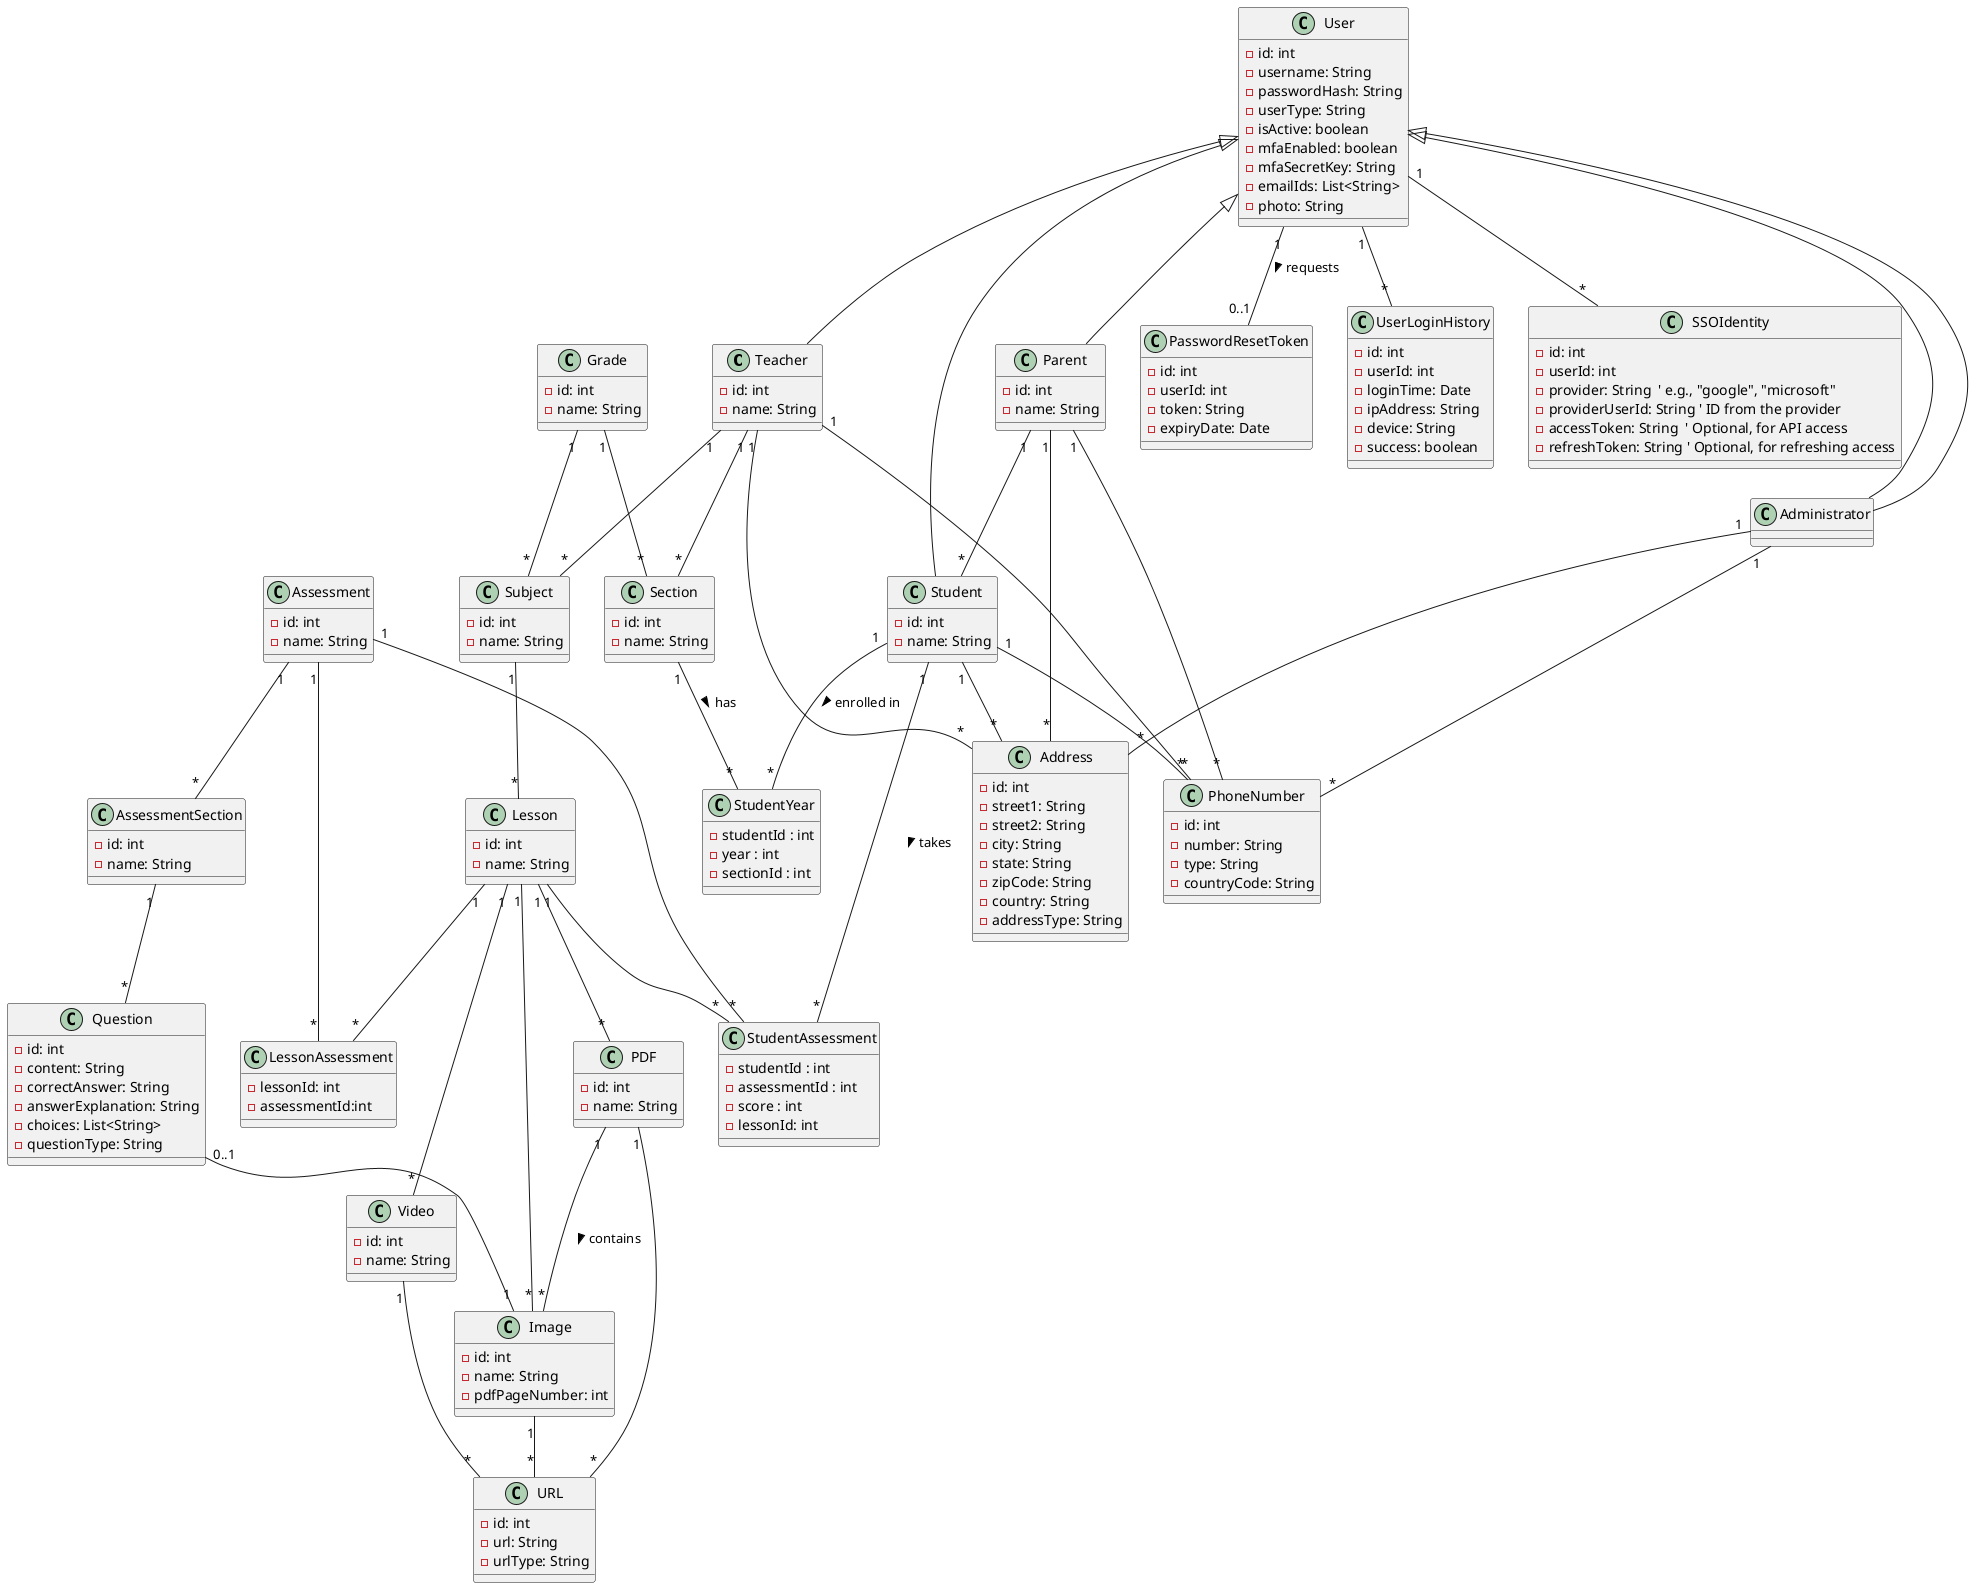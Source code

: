 @startuml

class Teacher {
  - id: int
  - name: String
}

class Student {
  - id: int
  - name: String
}

class Grade {
  - id: int
  - name: String
}

class Section {
  - id: int
  - name: String
}

class Subject {
  - id: int
  - name: String
}

class Lesson {
  - id: int
  - name: String
}

class PDF {
  - id: int
  - name: String
}

class Video {
  - id: int
  - name: String
}

class Assessment {
  - id: int
  - name: String
}

class AssessmentSection {
  - id: int
  - name: String
}

class Question {
  - id: int
  - content: String
  - correctAnswer: String
  - answerExplanation: String
  - choices: List<String>
  - questionType: String
}

class Image {
  - id: int
  - name: String
  - pdfPageNumber: int
}

class URL {
  - id: int
  - url: String
  - urlType: String
}

class StudentYear {
    - studentId : int
    - year : int
    - sectionId : int
}

class StudentAssessment {
    - studentId : int
    - assessmentId : int
    - score : int
    - lessonId: int
}
class LessonAssessment{
 - lessonId: int
 - assessmentId:int
}

class Parent {
 - id: int
 - name: String
}

class Address {
    - id: int
    - street1: String
    - street2: String
    - city: String
    - state: String
    - zipCode: String
    - country: String
    - addressType: String
}

class PhoneNumber {
    - id: int
    - number: String
    - type: String
    - countryCode: String
}

class User {
    - id: int
    - username: String
    - passwordHash: String
    - userType: String
    - isActive: boolean
    - mfaEnabled: boolean
    - mfaSecretKey: String
    - emailIds: List<String>
    - photo: String
}

class PasswordResetToken {
    - id: int
    - userId: int
    - token: String
    - expiryDate: Date
}

class UserLoginHistory {
    - id: int
    - userId: int
    - loginTime: Date
    - ipAddress: String
    - device: String
    - success: boolean
}

class SSOIdentity {
    - id: int
    - userId: int
    - provider: String  ' e.g., "google", "microsoft"
    - providerUserId: String ' ID from the provider
    - accessToken: String  ' Optional, for API access
    - refreshToken: String ' Optional, for refreshing access
}

class Administrator {
}

Grade "1" -- "*" Section
Grade "1" -- "*" Subject
Subject "1" -- "*" Lesson
Lesson "1" -- "*" PDF
Lesson "1" -- "*" Video
Lesson "1" -- "*" Image
PDF "1" -- "*" URL
Video "1" -- "*" URL
Image "1" -- "*" URL
Question "0..1" -- "1" Image
Assessment "1" -- "*" AssessmentSection
AssessmentSection "1" -- "*" Question
Teacher "1" -- "*" Subject
Teacher "1" -- "*" Section

Student "1" -- "*" StudentYear : enrolled in >
Section "1" -- "*" StudentYear : has >

Student "1" -- "*" StudentAssessment : takes >
Assessment "1" -- "*" StudentAssessment
Lesson "1" -- "*" LessonAssessment
Assessment "1" -- "*" LessonAssessment
Lesson "1" -- "*" StudentAssessment
Parent "1" -- "*" Student

Teacher "1" -- "*" Address
Student "1" -- "*" Address
Parent "1" -- "*" Address
Administrator "1" -- "*" Address

Teacher "1" -- "*" PhoneNumber
Student "1" -- "*" PhoneNumber
Parent "1" -- "*" PhoneNumber
Administrator "1" -- "*" PhoneNumber

User <|-- Teacher
User <|-- Student
User <|-- Parent
User <|-- Administrator

User "1" -- "0..1" PasswordResetToken : requests >
User "1" -- "*" UserLoginHistory
User "1" -- "*" SSOIdentity

PDF "1" -- "*" Image : contains >

User <|-- Administrator

@enduml
